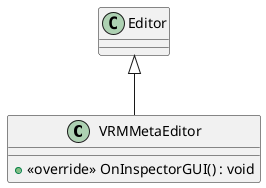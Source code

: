 @startuml
class VRMMetaEditor {
    + <<override>> OnInspectorGUI() : void
}
Editor <|-- VRMMetaEditor
@enduml
